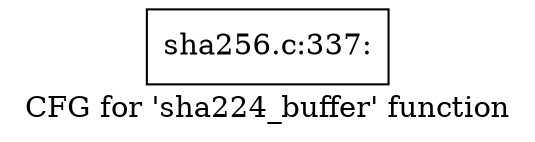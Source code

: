 digraph "CFG for 'sha224_buffer' function" {
	label="CFG for 'sha224_buffer' function";

	Node0xcf9a220 [shape=record,label="{sha256.c:337:}"];
}
